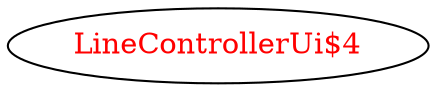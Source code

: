 digraph dependencyGraph {
 concentrate=true;
 ranksep="2.0";
 rankdir="LR"; 
 splines="ortho";
"LineControllerUi$4" [fontcolor="red"];
}